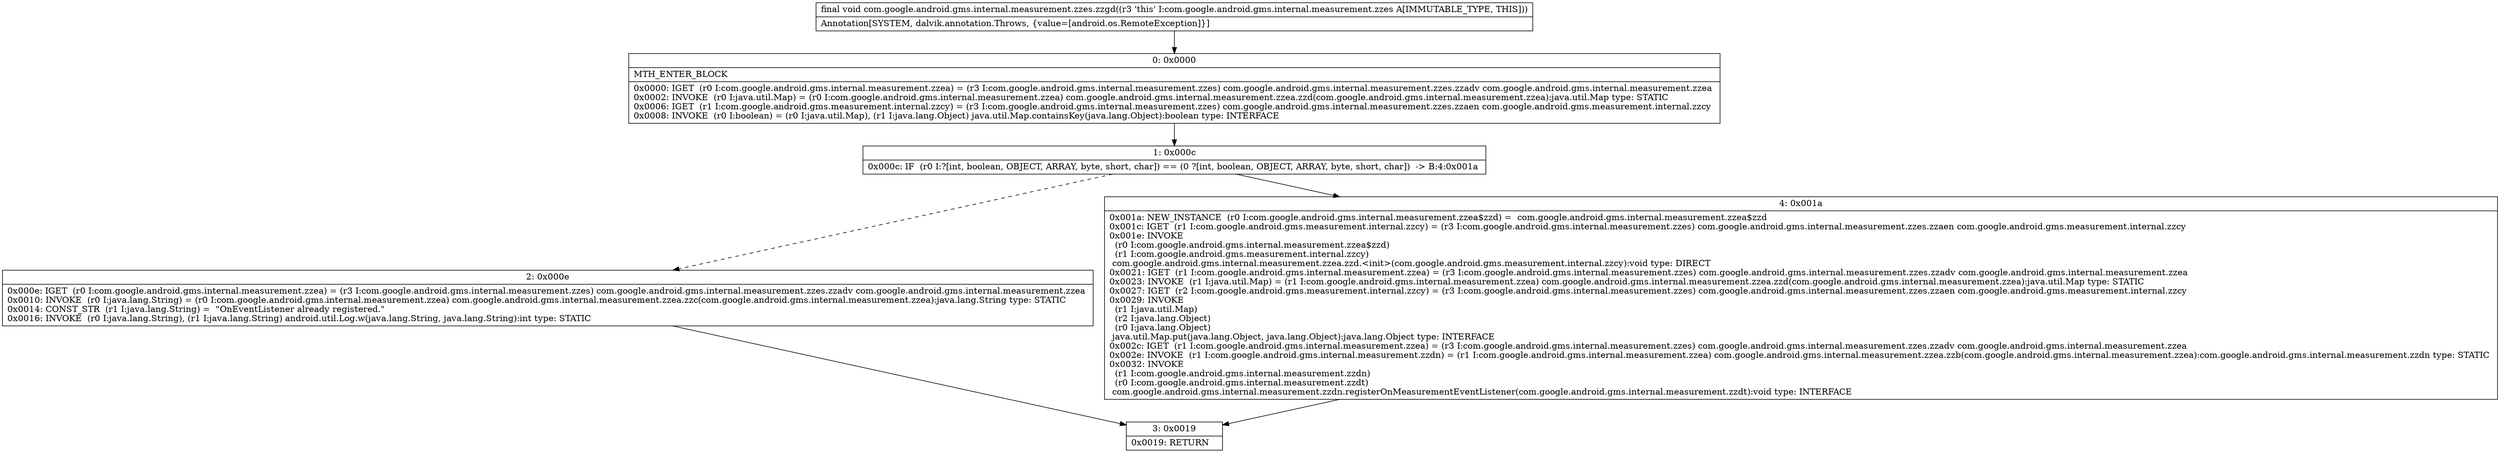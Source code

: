 digraph "CFG forcom.google.android.gms.internal.measurement.zzes.zzgd()V" {
Node_0 [shape=record,label="{0\:\ 0x0000|MTH_ENTER_BLOCK\l|0x0000: IGET  (r0 I:com.google.android.gms.internal.measurement.zzea) = (r3 I:com.google.android.gms.internal.measurement.zzes) com.google.android.gms.internal.measurement.zzes.zzadv com.google.android.gms.internal.measurement.zzea \l0x0002: INVOKE  (r0 I:java.util.Map) = (r0 I:com.google.android.gms.internal.measurement.zzea) com.google.android.gms.internal.measurement.zzea.zzd(com.google.android.gms.internal.measurement.zzea):java.util.Map type: STATIC \l0x0006: IGET  (r1 I:com.google.android.gms.measurement.internal.zzcy) = (r3 I:com.google.android.gms.internal.measurement.zzes) com.google.android.gms.internal.measurement.zzes.zzaen com.google.android.gms.measurement.internal.zzcy \l0x0008: INVOKE  (r0 I:boolean) = (r0 I:java.util.Map), (r1 I:java.lang.Object) java.util.Map.containsKey(java.lang.Object):boolean type: INTERFACE \l}"];
Node_1 [shape=record,label="{1\:\ 0x000c|0x000c: IF  (r0 I:?[int, boolean, OBJECT, ARRAY, byte, short, char]) == (0 ?[int, boolean, OBJECT, ARRAY, byte, short, char])  \-\> B:4:0x001a \l}"];
Node_2 [shape=record,label="{2\:\ 0x000e|0x000e: IGET  (r0 I:com.google.android.gms.internal.measurement.zzea) = (r3 I:com.google.android.gms.internal.measurement.zzes) com.google.android.gms.internal.measurement.zzes.zzadv com.google.android.gms.internal.measurement.zzea \l0x0010: INVOKE  (r0 I:java.lang.String) = (r0 I:com.google.android.gms.internal.measurement.zzea) com.google.android.gms.internal.measurement.zzea.zzc(com.google.android.gms.internal.measurement.zzea):java.lang.String type: STATIC \l0x0014: CONST_STR  (r1 I:java.lang.String) =  \"OnEventListener already registered.\" \l0x0016: INVOKE  (r0 I:java.lang.String), (r1 I:java.lang.String) android.util.Log.w(java.lang.String, java.lang.String):int type: STATIC \l}"];
Node_3 [shape=record,label="{3\:\ 0x0019|0x0019: RETURN   \l}"];
Node_4 [shape=record,label="{4\:\ 0x001a|0x001a: NEW_INSTANCE  (r0 I:com.google.android.gms.internal.measurement.zzea$zzd) =  com.google.android.gms.internal.measurement.zzea$zzd \l0x001c: IGET  (r1 I:com.google.android.gms.measurement.internal.zzcy) = (r3 I:com.google.android.gms.internal.measurement.zzes) com.google.android.gms.internal.measurement.zzes.zzaen com.google.android.gms.measurement.internal.zzcy \l0x001e: INVOKE  \l  (r0 I:com.google.android.gms.internal.measurement.zzea$zzd)\l  (r1 I:com.google.android.gms.measurement.internal.zzcy)\l com.google.android.gms.internal.measurement.zzea.zzd.\<init\>(com.google.android.gms.measurement.internal.zzcy):void type: DIRECT \l0x0021: IGET  (r1 I:com.google.android.gms.internal.measurement.zzea) = (r3 I:com.google.android.gms.internal.measurement.zzes) com.google.android.gms.internal.measurement.zzes.zzadv com.google.android.gms.internal.measurement.zzea \l0x0023: INVOKE  (r1 I:java.util.Map) = (r1 I:com.google.android.gms.internal.measurement.zzea) com.google.android.gms.internal.measurement.zzea.zzd(com.google.android.gms.internal.measurement.zzea):java.util.Map type: STATIC \l0x0027: IGET  (r2 I:com.google.android.gms.measurement.internal.zzcy) = (r3 I:com.google.android.gms.internal.measurement.zzes) com.google.android.gms.internal.measurement.zzes.zzaen com.google.android.gms.measurement.internal.zzcy \l0x0029: INVOKE  \l  (r1 I:java.util.Map)\l  (r2 I:java.lang.Object)\l  (r0 I:java.lang.Object)\l java.util.Map.put(java.lang.Object, java.lang.Object):java.lang.Object type: INTERFACE \l0x002c: IGET  (r1 I:com.google.android.gms.internal.measurement.zzea) = (r3 I:com.google.android.gms.internal.measurement.zzes) com.google.android.gms.internal.measurement.zzes.zzadv com.google.android.gms.internal.measurement.zzea \l0x002e: INVOKE  (r1 I:com.google.android.gms.internal.measurement.zzdn) = (r1 I:com.google.android.gms.internal.measurement.zzea) com.google.android.gms.internal.measurement.zzea.zzb(com.google.android.gms.internal.measurement.zzea):com.google.android.gms.internal.measurement.zzdn type: STATIC \l0x0032: INVOKE  \l  (r1 I:com.google.android.gms.internal.measurement.zzdn)\l  (r0 I:com.google.android.gms.internal.measurement.zzdt)\l com.google.android.gms.internal.measurement.zzdn.registerOnMeasurementEventListener(com.google.android.gms.internal.measurement.zzdt):void type: INTERFACE \l}"];
MethodNode[shape=record,label="{final void com.google.android.gms.internal.measurement.zzes.zzgd((r3 'this' I:com.google.android.gms.internal.measurement.zzes A[IMMUTABLE_TYPE, THIS]))  | Annotation[SYSTEM, dalvik.annotation.Throws, \{value=[android.os.RemoteException]\}]\l}"];
MethodNode -> Node_0;
Node_0 -> Node_1;
Node_1 -> Node_2[style=dashed];
Node_1 -> Node_4;
Node_2 -> Node_3;
Node_4 -> Node_3;
}

